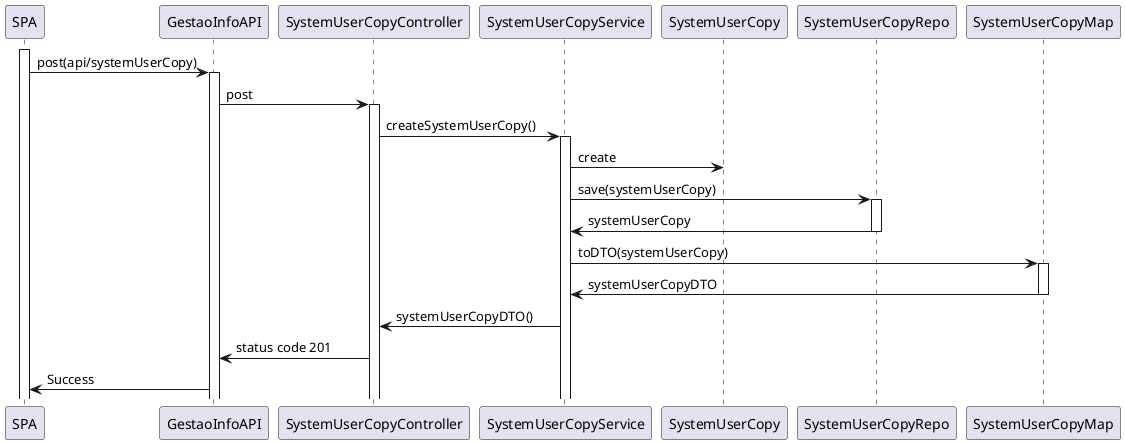 @startuml

activate SPA
SPA -> GestaoInfoAPI : post(api/systemUserCopy)
activate GestaoInfoAPI
GestaoInfoAPI -> SystemUserCopyController : post
activate SystemUserCopyController
SystemUserCopyController -> SystemUserCopyService : createSystemUserCopy()
activate SystemUserCopyService
SystemUserCopyService -> SystemUserCopy : create
SystemUserCopyService -> SystemUserCopyRepo : save(systemUserCopy)
activate SystemUserCopyRepo
SystemUserCopyRepo -> SystemUserCopyService : systemUserCopy
deactivate SystemUserCopyRepo
SystemUserCopyService -> SystemUserCopyMap : toDTO(systemUserCopy)
activate SystemUserCopyMap
SystemUserCopyMap -> SystemUserCopyService : systemUserCopyDTO
deactivate SystemUserCopyMap
SystemUserCopyService -> SystemUserCopyController : systemUserCopyDTO()
SystemUserCopyController -> GestaoInfoAPI : status code 201
GestaoInfoAPI -> SPA : Success

@enduml